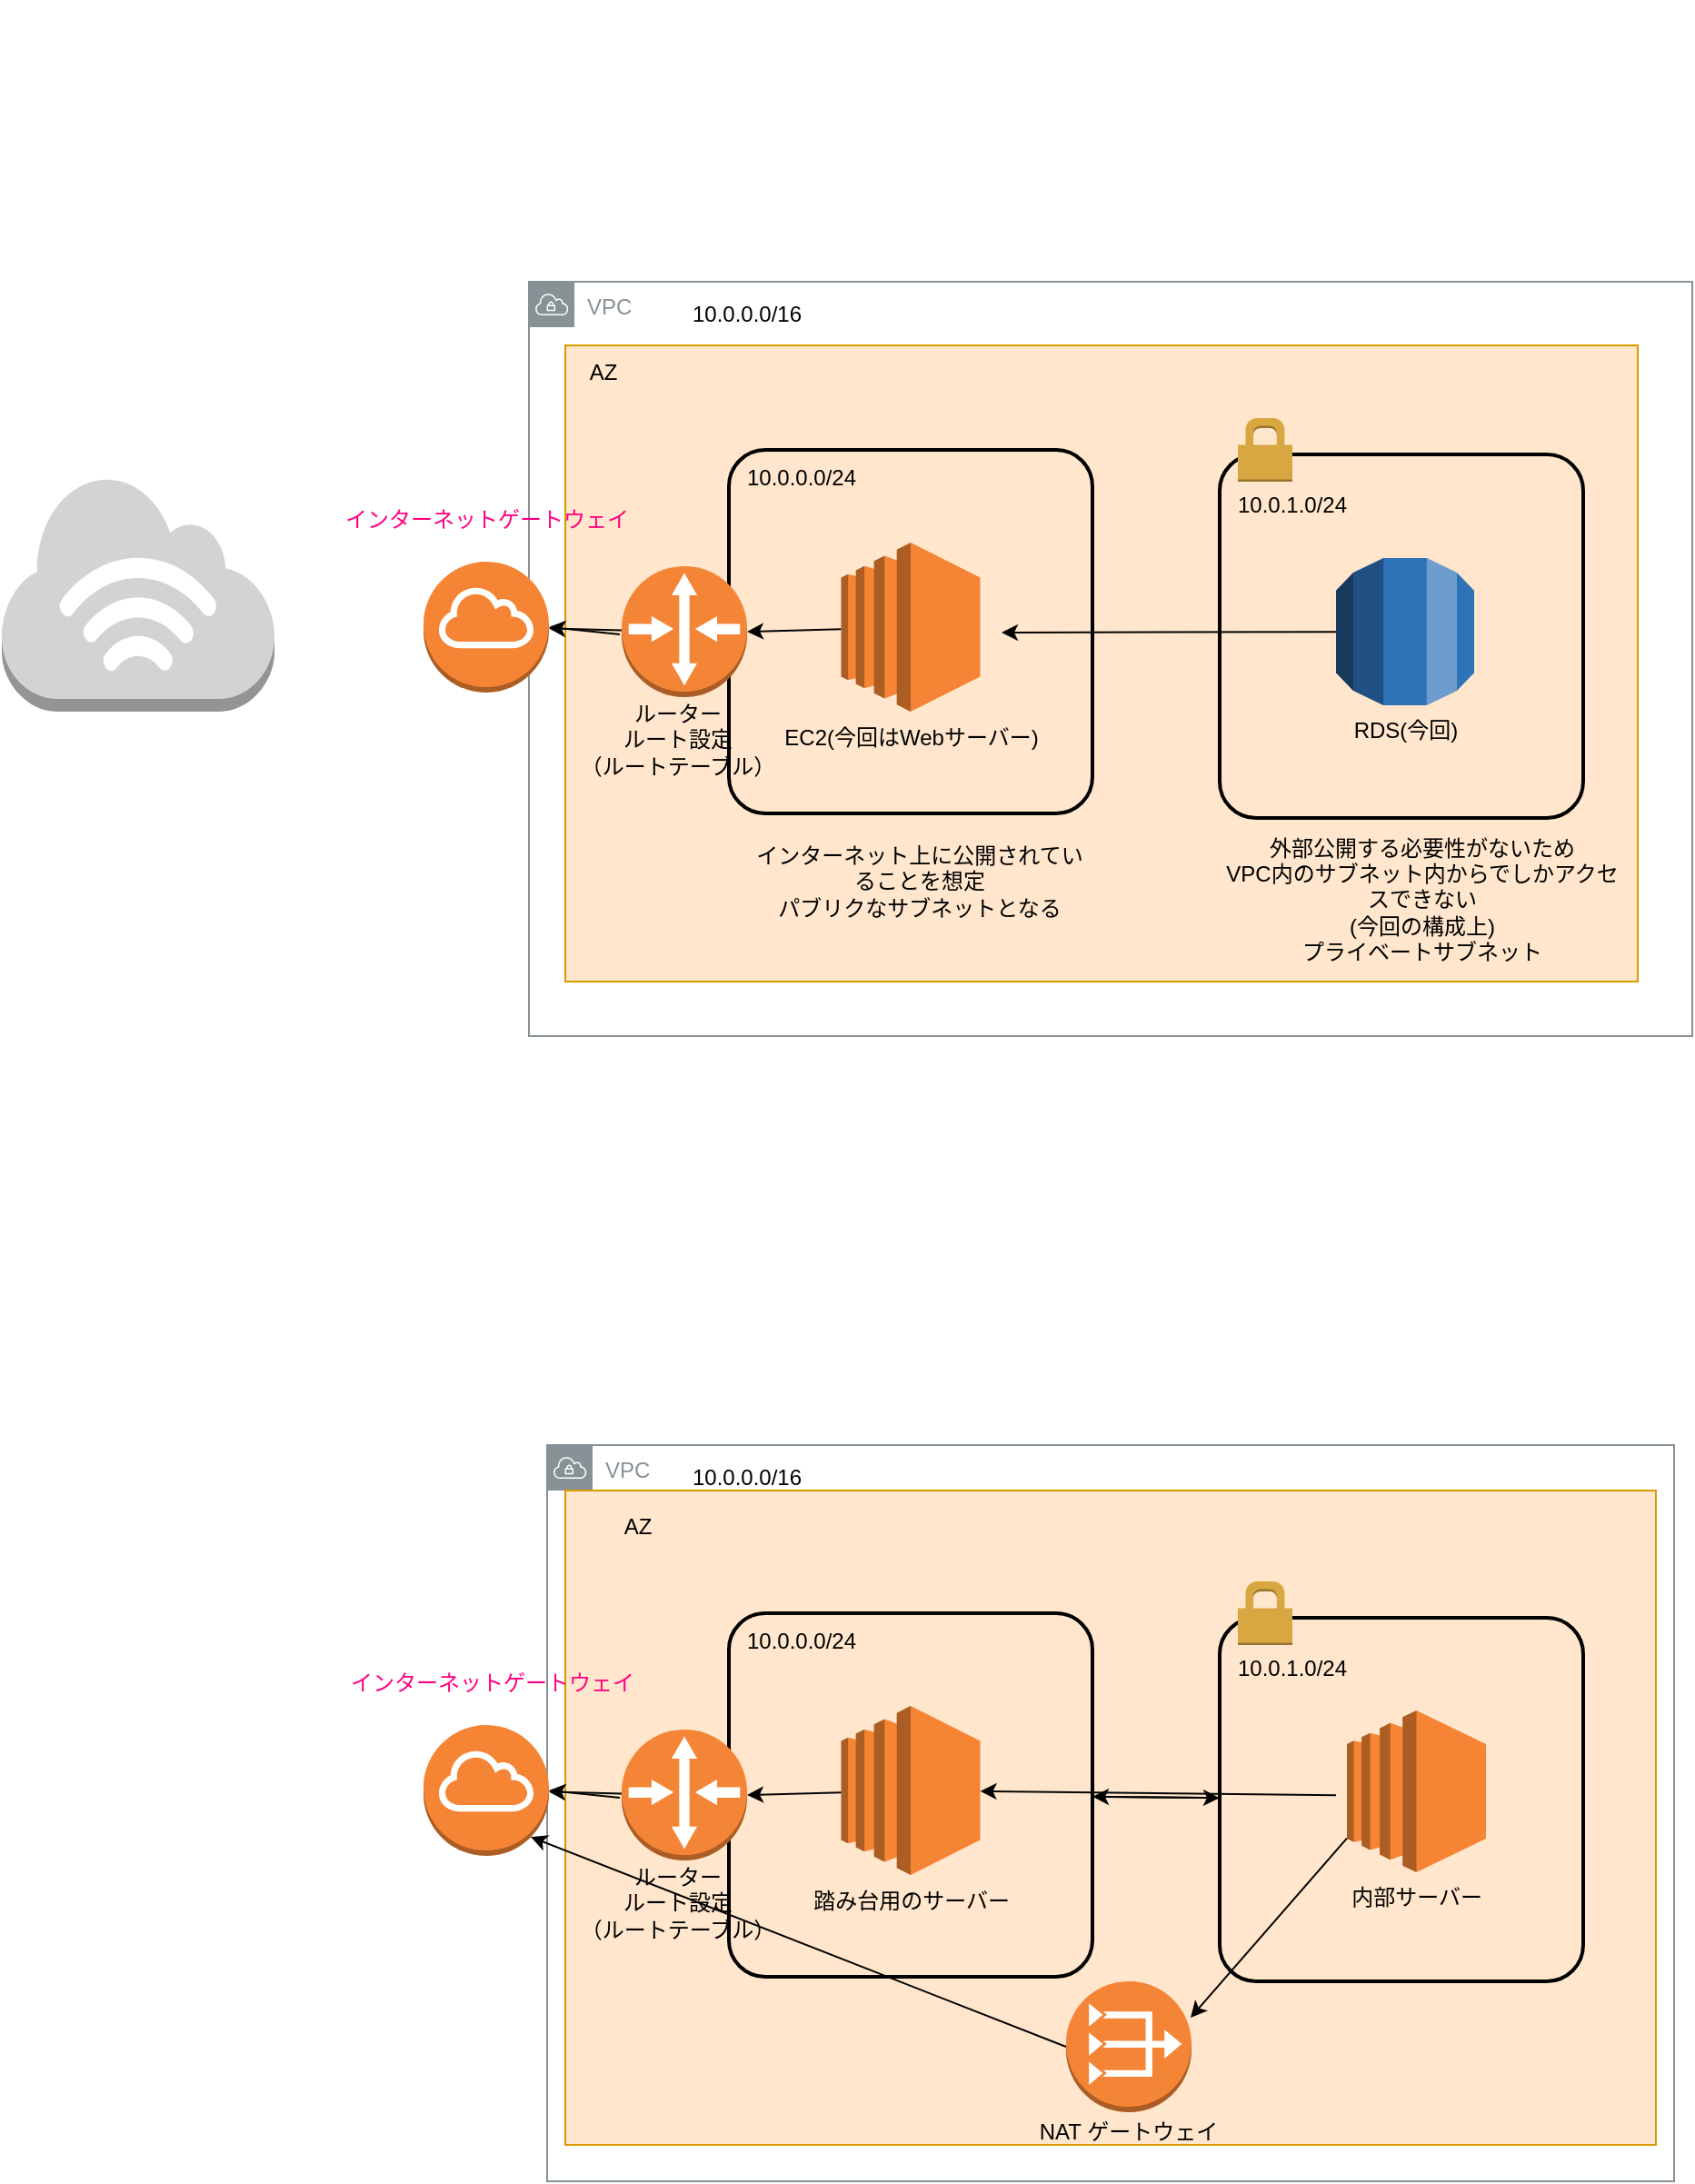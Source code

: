 <mxfile>
    <diagram id="4mKPl1IwxNbf66QrhqBI" name="Page-1">
        <mxGraphModel dx="2355" dy="527" grid="1" gridSize="10" guides="1" tooltips="1" connect="1" arrows="1" fold="1" page="1" pageScale="1" pageWidth="827" pageHeight="1169" math="0" shadow="0">
            <root>
                <mxCell id="0"/>
                <mxCell id="1" parent="0"/>
                <mxCell id="80" value="VPC" style="sketch=0;outlineConnect=0;gradientColor=none;html=1;whiteSpace=wrap;fontSize=12;fontStyle=0;shape=mxgraph.aws4.group;grIcon=mxgraph.aws4.group_vpc;strokeColor=#879196;fillColor=none;verticalAlign=top;align=left;spacingLeft=30;fontColor=#879196;dashed=0;" parent="1" vertex="1">
                    <mxGeometry x="60" y="805" width="620" height="405" as="geometry"/>
                </mxCell>
                <mxCell id="3" value="VPC" style="sketch=0;outlineConnect=0;gradientColor=none;html=1;whiteSpace=wrap;fontSize=12;fontStyle=0;shape=mxgraph.aws4.group;grIcon=mxgraph.aws4.group_vpc;strokeColor=#879196;fillColor=none;verticalAlign=top;align=left;spacingLeft=30;fontColor=#879196;dashed=0;" parent="1" vertex="1">
                    <mxGeometry x="50" y="165" width="640" height="415" as="geometry"/>
                </mxCell>
                <mxCell id="4" value="" style="rounded=0;whiteSpace=wrap;html=1;fillColor=#ffe6cc;strokeColor=#d79b00;fillStyle=auto;gradientColor=none;" parent="1" vertex="1">
                    <mxGeometry x="70" y="200" width="590" height="350" as="geometry"/>
                </mxCell>
                <mxCell id="26" value="10.0.0.0/16" style="text;html=1;align=center;verticalAlign=middle;whiteSpace=wrap;rounded=0;fillStyle=auto;fontColor=#000000;" parent="1" vertex="1">
                    <mxGeometry x="140" y="170" width="60" height="25" as="geometry"/>
                </mxCell>
                <mxCell id="27" value="AZ" style="text;html=1;align=center;verticalAlign=middle;whiteSpace=wrap;rounded=0;fillStyle=auto;fontColor=#000000;" parent="1" vertex="1">
                    <mxGeometry x="61" y="200" width="60" height="30" as="geometry"/>
                </mxCell>
                <mxCell id="28" value="" style="rounded=1;arcSize=10;dashed=0;fillColor=none;gradientColor=none;strokeWidth=2;fillStyle=auto;fontColor=#000000;strokeColor=#000000;" parent="1" vertex="1">
                    <mxGeometry x="430" y="260" width="200" height="200" as="geometry"/>
                </mxCell>
                <mxCell id="29" value="" style="dashed=0;html=1;shape=mxgraph.aws3.permissions;fillColor=#D9A741;gradientColor=none;dashed=0;fillStyle=auto;fontColor=#000000;" parent="1" vertex="1">
                    <mxGeometry x="440" y="240" width="30" height="35" as="geometry"/>
                </mxCell>
                <mxCell id="30" value="" style="rounded=1;arcSize=10;dashed=0;fillColor=none;gradientColor=none;strokeWidth=2;fillStyle=auto;fontColor=#000000;strokeColor=#000000;" parent="1" vertex="1">
                    <mxGeometry x="160" y="257.5" width="200" height="200" as="geometry"/>
                </mxCell>
                <mxCell id="32" value="EC2(今回はWebサーバー)" style="outlineConnect=0;dashed=0;verticalLabelPosition=bottom;verticalAlign=top;align=center;html=1;shape=mxgraph.aws3.ec2;fillColor=#F58534;gradientColor=none;fillStyle=auto;strokeColor=#000000;fontColor=#000000;" parent="1" vertex="1">
                    <mxGeometry x="221.75" y="308.5" width="76.5" height="93" as="geometry"/>
                </mxCell>
                <mxCell id="39" value="RDS(今回)" style="outlineConnect=0;dashed=0;verticalLabelPosition=bottom;verticalAlign=top;align=center;html=1;shape=mxgraph.aws3.rds;fillColor=#2E73B8;gradientColor=none;fillStyle=auto;strokeColor=#000000;fontColor=#000000;" parent="1" vertex="1">
                    <mxGeometry x="494" y="317" width="76" height="81" as="geometry"/>
                </mxCell>
                <mxCell id="41" value="" style="endArrow=classic;html=1;fontColor=#000000;strokeColor=#030303;" parent="1" source="39" edge="1">
                    <mxGeometry width="50" height="50" relative="1" as="geometry">
                        <mxPoint x="350" y="380" as="sourcePoint"/>
                        <mxPoint x="310" y="358" as="targetPoint"/>
                    </mxGeometry>
                </mxCell>
                <mxCell id="42" value="10.0.0.0/24" style="text;html=1;align=center;verticalAlign=middle;whiteSpace=wrap;rounded=0;fillStyle=auto;fontColor=#000000;" parent="1" vertex="1">
                    <mxGeometry x="170" y="260" width="60" height="25" as="geometry"/>
                </mxCell>
                <mxCell id="43" value="10.0.1.0/24" style="text;html=1;align=center;verticalAlign=middle;whiteSpace=wrap;rounded=0;fillStyle=auto;fontColor=#000000;" parent="1" vertex="1">
                    <mxGeometry x="440" y="275" width="60" height="25" as="geometry"/>
                </mxCell>
                <mxCell id="53" value="" style="edgeStyle=none;html=1;strokeColor=#030303;fontColor=#000000;" parent="1" source="44" target="49" edge="1">
                    <mxGeometry relative="1" as="geometry"/>
                </mxCell>
                <mxCell id="44" value="" style="outlineConnect=0;dashed=0;verticalLabelPosition=bottom;verticalAlign=top;align=center;html=1;shape=mxgraph.aws3.router;fillColor=#F58536;gradientColor=none;fillStyle=auto;strokeColor=#000000;fontColor=#000000;" parent="1" vertex="1">
                    <mxGeometry x="101" y="321.5" width="69" height="72" as="geometry"/>
                </mxCell>
                <mxCell id="47" value="" style="outlineConnect=0;dashed=0;verticalLabelPosition=bottom;verticalAlign=top;align=center;html=1;shape=mxgraph.aws3.internet_3;fillColor=#D2D3D3;gradientColor=none;fillStyle=auto;strokeColor=#000000;fontColor=#000000;" parent="1" vertex="1">
                    <mxGeometry x="-240" y="271.5" width="150" height="130" as="geometry"/>
                </mxCell>
                <mxCell id="48" value="ルーター&lt;br&gt;ルート設定&lt;br&gt;（ルートテーブル）" style="text;html=1;align=center;verticalAlign=middle;whiteSpace=wrap;rounded=0;fillStyle=auto;fontColor=#000000;" parent="1" vertex="1">
                    <mxGeometry x="60" y="393.5" width="143.5" height="46.5" as="geometry"/>
                </mxCell>
                <mxCell id="49" value="" style="outlineConnect=0;dashed=0;verticalLabelPosition=bottom;verticalAlign=top;align=center;html=1;shape=mxgraph.aws3.internet_gateway;fillColor=#F58534;gradientColor=none;fillStyle=auto;strokeColor=#000000;fontColor=#000000;" parent="1" vertex="1">
                    <mxGeometry x="-8" y="319" width="69" height="72" as="geometry"/>
                </mxCell>
                <mxCell id="50" value="" style="endArrow=classic;html=1;fontColor=#000000;strokeColor=#030303;entryX=1;entryY=0.5;entryDx=0;entryDy=0;entryPerimeter=0;" parent="1" source="32" target="44" edge="1">
                    <mxGeometry width="50" height="50" relative="1" as="geometry">
                        <mxPoint x="224" y="354.476" as="sourcePoint"/>
                        <mxPoint x="40" y="354.89" as="targetPoint"/>
                    </mxGeometry>
                </mxCell>
                <mxCell id="52" value="" style="endArrow=classic;html=1;fontColor=#000000;strokeColor=#030303;entryX=1;entryY=0.5;entryDx=0;entryDy=0;entryPerimeter=0;" parent="1" target="49" edge="1">
                    <mxGeometry width="50" height="50" relative="1" as="geometry">
                        <mxPoint x="100" y="359" as="sourcePoint"/>
                        <mxPoint x="48.25" y="360.72" as="targetPoint"/>
                    </mxGeometry>
                </mxCell>
                <mxCell id="54" value="" style="endArrow=classic;html=1;fontColor=#000000;strokeColor=#FFFFFF;fillColor=#f5f5f5;" parent="1" target="47" edge="1">
                    <mxGeometry width="50" height="50" relative="1" as="geometry">
                        <mxPoint x="-10" y="360" as="sourcePoint"/>
                        <mxPoint x="71" y="365" as="targetPoint"/>
                        <Array as="points">
                            <mxPoint x="-90" y="360"/>
                        </Array>
                    </mxGeometry>
                </mxCell>
                <mxCell id="55" value="インターネットへ&lt;br&gt;" style="text;html=1;align=center;verticalAlign=middle;whiteSpace=wrap;rounded=0;fillStyle=auto;fontColor=#FFFFFF;" parent="1" vertex="1">
                    <mxGeometry x="-140" y="393.5" width="150" height="25" as="geometry"/>
                </mxCell>
                <mxCell id="56" value="外部公開する必要性がないため&lt;br&gt;VPC内のサブネット内からでしかアクセスできない&lt;br&gt;(今回の構成上)&lt;br&gt;プライベートサブネット" style="text;html=1;align=center;verticalAlign=middle;whiteSpace=wrap;rounded=0;fillStyle=auto;fontColor=#000000;" parent="1" vertex="1">
                    <mxGeometry x="430" y="470" width="223" height="70" as="geometry"/>
                </mxCell>
                <mxCell id="58" value="インターネット上に公開されていることを想定&lt;br&gt;パブリクなサブネットとなる" style="text;html=1;align=center;verticalAlign=middle;whiteSpace=wrap;rounded=0;fillStyle=auto;fontColor=#000000;" parent="1" vertex="1">
                    <mxGeometry x="170" y="470" width="190" height="50" as="geometry"/>
                </mxCell>
                <mxCell id="61" value="今回の構成では&lt;br&gt;プライベートサブネットのRDSに対して、実際にネット公開されているサーバーを介し接続しているため&lt;br&gt;外部のインターネット環境から、直接RDSにアクセスして管理するのは難しい&lt;br&gt;これはRDSに限らずプライベートサブネット内にEC2などがある場合も同様のためweb公開されているサーバーを踏みだいにしてアクセスしなくてはならない" style="text;html=1;align=center;verticalAlign=middle;whiteSpace=wrap;rounded=0;fillStyle=auto;fontColor=#FFFFFF;" parent="1" vertex="1">
                    <mxGeometry x="30" y="10" width="430" height="110" as="geometry"/>
                </mxCell>
                <mxCell id="79" value="" style="rounded=0;whiteSpace=wrap;html=1;fillColor=#ffe6cc;strokeColor=#d79b00;fillStyle=auto;gradientColor=none;" parent="1" vertex="1">
                    <mxGeometry x="70" y="830" width="600" height="360" as="geometry"/>
                </mxCell>
                <mxCell id="81" value="10.0.0.0/16" style="text;html=1;align=center;verticalAlign=middle;whiteSpace=wrap;rounded=0;fillStyle=auto;fontColor=#000000;" parent="1" vertex="1">
                    <mxGeometry x="140" y="810" width="60" height="25" as="geometry"/>
                </mxCell>
                <mxCell id="82" value="AZ" style="text;html=1;align=center;verticalAlign=middle;whiteSpace=wrap;rounded=0;fillStyle=auto;fontColor=#000000;" parent="1" vertex="1">
                    <mxGeometry x="80" y="835" width="60" height="30" as="geometry"/>
                </mxCell>
                <mxCell id="105" value="" style="edgeStyle=none;html=1;fontColor=#FF0080;" parent="1" source="83" target="85" edge="1">
                    <mxGeometry relative="1" as="geometry"/>
                </mxCell>
                <mxCell id="83" value="" style="rounded=1;arcSize=10;dashed=0;fillColor=none;gradientColor=none;strokeWidth=2;fillStyle=auto;fontColor=#000000;strokeColor=#000000;" parent="1" vertex="1">
                    <mxGeometry x="430" y="900" width="200" height="200" as="geometry"/>
                </mxCell>
                <mxCell id="84" value="" style="dashed=0;html=1;shape=mxgraph.aws3.permissions;fillColor=#D9A741;gradientColor=none;dashed=0;fillStyle=auto;fontColor=#000000;" parent="1" vertex="1">
                    <mxGeometry x="440" y="880" width="30" height="35" as="geometry"/>
                </mxCell>
                <mxCell id="106" value="" style="edgeStyle=none;html=1;fontColor=#FF0080;" parent="1" source="85" target="83" edge="1">
                    <mxGeometry relative="1" as="geometry"/>
                </mxCell>
                <mxCell id="85" value="" style="rounded=1;arcSize=10;dashed=0;fillColor=none;gradientColor=none;strokeWidth=2;fillStyle=auto;fontColor=#000000;strokeColor=#000000;" parent="1" vertex="1">
                    <mxGeometry x="160" y="897.5" width="200" height="200" as="geometry"/>
                </mxCell>
                <mxCell id="86" value="踏み台用のサーバー" style="outlineConnect=0;dashed=0;verticalLabelPosition=bottom;verticalAlign=top;align=center;html=1;shape=mxgraph.aws3.ec2;fillColor=#F58534;gradientColor=none;fillStyle=auto;strokeColor=#000000;fontColor=#000000;" parent="1" vertex="1">
                    <mxGeometry x="221.75" y="948.5" width="76.5" height="93" as="geometry"/>
                </mxCell>
                <mxCell id="88" value="" style="endArrow=classic;html=1;fontColor=#000000;strokeColor=#030303;" parent="1" target="86" edge="1">
                    <mxGeometry width="50" height="50" relative="1" as="geometry">
                        <mxPoint x="494" y="997.586" as="sourcePoint"/>
                        <mxPoint x="310" y="998" as="targetPoint"/>
                    </mxGeometry>
                </mxCell>
                <mxCell id="89" value="10.0.0.0/24" style="text;html=1;align=center;verticalAlign=middle;whiteSpace=wrap;rounded=0;fillStyle=auto;fontColor=#000000;" parent="1" vertex="1">
                    <mxGeometry x="170" y="900" width="60" height="25" as="geometry"/>
                </mxCell>
                <mxCell id="90" value="10.0.1.0/24" style="text;html=1;align=center;verticalAlign=middle;whiteSpace=wrap;rounded=0;fillStyle=auto;fontColor=#000000;" parent="1" vertex="1">
                    <mxGeometry x="440" y="915" width="60" height="25" as="geometry"/>
                </mxCell>
                <mxCell id="91" value="" style="edgeStyle=none;html=1;strokeColor=#030303;fontColor=#000000;" parent="1" source="92" target="94" edge="1">
                    <mxGeometry relative="1" as="geometry"/>
                </mxCell>
                <mxCell id="92" value="" style="outlineConnect=0;dashed=0;verticalLabelPosition=bottom;verticalAlign=top;align=center;html=1;shape=mxgraph.aws3.router;fillColor=#F58536;gradientColor=none;fillStyle=auto;strokeColor=#000000;fontColor=#000000;" parent="1" vertex="1">
                    <mxGeometry x="101" y="961.5" width="69" height="72" as="geometry"/>
                </mxCell>
                <mxCell id="93" value="ルーター&lt;br&gt;ルート設定&lt;br&gt;（ルートテーブル）" style="text;html=1;align=center;verticalAlign=middle;whiteSpace=wrap;rounded=0;fillStyle=auto;fontColor=#000000;" parent="1" vertex="1">
                    <mxGeometry x="60" y="1033.5" width="143.5" height="46.5" as="geometry"/>
                </mxCell>
                <mxCell id="94" value="" style="outlineConnect=0;dashed=0;verticalLabelPosition=bottom;verticalAlign=top;align=center;html=1;shape=mxgraph.aws3.internet_gateway;fillColor=#F58534;gradientColor=none;fillStyle=auto;strokeColor=#000000;fontColor=#000000;" parent="1" vertex="1">
                    <mxGeometry x="-8" y="959" width="69" height="72" as="geometry"/>
                </mxCell>
                <mxCell id="95" value="" style="endArrow=classic;html=1;fontColor=#000000;strokeColor=#030303;entryX=1;entryY=0.5;entryDx=0;entryDy=0;entryPerimeter=0;" parent="1" source="86" target="92" edge="1">
                    <mxGeometry width="50" height="50" relative="1" as="geometry">
                        <mxPoint x="224" y="994.476" as="sourcePoint"/>
                        <mxPoint x="40" y="994.89" as="targetPoint"/>
                    </mxGeometry>
                </mxCell>
                <mxCell id="96" value="" style="endArrow=classic;html=1;fontColor=#000000;strokeColor=#030303;entryX=1;entryY=0.5;entryDx=0;entryDy=0;entryPerimeter=0;" parent="1" target="94" edge="1">
                    <mxGeometry width="50" height="50" relative="1" as="geometry">
                        <mxPoint x="100" y="999" as="sourcePoint"/>
                        <mxPoint x="48.25" y="1000.72" as="targetPoint"/>
                    </mxGeometry>
                </mxCell>
                <mxCell id="97" value="" style="endArrow=classic;html=1;fontColor=#000000;strokeColor=#FFFFFF;fillColor=#f5f5f5;" parent="1" edge="1">
                    <mxGeometry width="50" height="50" relative="1" as="geometry">
                        <mxPoint x="-10" y="970" as="sourcePoint"/>
                        <mxPoint x="-150" y="410" as="targetPoint"/>
                        <Array as="points">
                            <mxPoint x="-140" y="450"/>
                        </Array>
                    </mxGeometry>
                </mxCell>
                <mxCell id="100" value="内部サーバー" style="outlineConnect=0;dashed=0;verticalLabelPosition=bottom;verticalAlign=top;align=center;html=1;shape=mxgraph.aws3.ec2;fillColor=#F58534;gradientColor=none;fillStyle=auto;strokeColor=#000000;fontColor=#000000;" parent="1" vertex="1">
                    <mxGeometry x="500" y="951" width="76.5" height="89" as="geometry"/>
                </mxCell>
                <mxCell id="101" value="インターネットゲートウェイ" style="text;html=1;align=center;verticalAlign=middle;whiteSpace=wrap;rounded=0;fillStyle=auto;fontColor=#FF0080;" parent="1" vertex="1">
                    <mxGeometry x="-83.5" y="272.5" width="220" height="46.5" as="geometry"/>
                </mxCell>
                <mxCell id="102" value="インターネットゲートウェイ" style="text;html=1;align=center;verticalAlign=middle;whiteSpace=wrap;rounded=0;fillStyle=auto;fontColor=#FF0080;" parent="1" vertex="1">
                    <mxGeometry x="-80" y="912.5" width="220" height="46.5" as="geometry"/>
                </mxCell>
                <mxCell id="104" value="" style="outlineConnect=0;dashed=0;verticalLabelPosition=bottom;verticalAlign=top;align=center;html=1;shape=mxgraph.aws3.vpc_nat_gateway;fillColor=#F58536;gradientColor=none;fontColor=#FF0080;" parent="1" vertex="1">
                    <mxGeometry x="345.5" y="1100" width="69" height="72" as="geometry"/>
                </mxCell>
                <mxCell id="107" value="" style="endArrow=classic;html=1;fontColor=#000000;strokeColor=#030303;exitX=0;exitY=0.79;exitDx=0;exitDy=0;exitPerimeter=0;" parent="1" source="100" edge="1">
                    <mxGeometry width="50" height="50" relative="1" as="geometry">
                        <mxPoint x="609.75" y="1122.166" as="sourcePoint"/>
                        <mxPoint x="414" y="1120.003" as="targetPoint"/>
                    </mxGeometry>
                </mxCell>
                <mxCell id="108" value="" style="endArrow=classic;html=1;fontColor=#000000;strokeColor=#030303;exitX=0;exitY=0.5;exitDx=0;exitDy=0;exitPerimeter=0;entryX=0.855;entryY=0.855;entryDx=0;entryDy=0;entryPerimeter=0;" parent="1" source="104" target="94" edge="1">
                    <mxGeometry width="50" height="50" relative="1" as="geometry">
                        <mxPoint x="289.5" y="1126.31" as="sourcePoint"/>
                        <mxPoint x="203.5" y="1225.003" as="targetPoint"/>
                    </mxGeometry>
                </mxCell>
                <mxCell id="109" value="NAT ゲートウェイ" style="text;html=1;align=center;verticalAlign=middle;whiteSpace=wrap;rounded=0;fillStyle=auto;fontColor=#000000;" parent="1" vertex="1">
                    <mxGeometry x="308.25" y="1160" width="143.5" height="46.5" as="geometry"/>
                </mxCell>
                <mxCell id="110" value="上記の構成では、WEBサーバーを介してプライベートサブネット内のインスタンへ接続しRDSからの返答をWEBサーバーを介していたが、下記の場合は応答した後の返信用のトラフィックはNATゲートウェイを&lt;br&gt;介してインターネットに出る" style="text;html=1;align=center;verticalAlign=middle;whiteSpace=wrap;rounded=0;fillStyle=auto;fontColor=#FFFFFF;" parent="1" vertex="1">
                    <mxGeometry x="61" y="700" width="430" height="90" as="geometry"/>
                </mxCell>
            </root>
        </mxGraphModel>
    </diagram>
</mxfile>